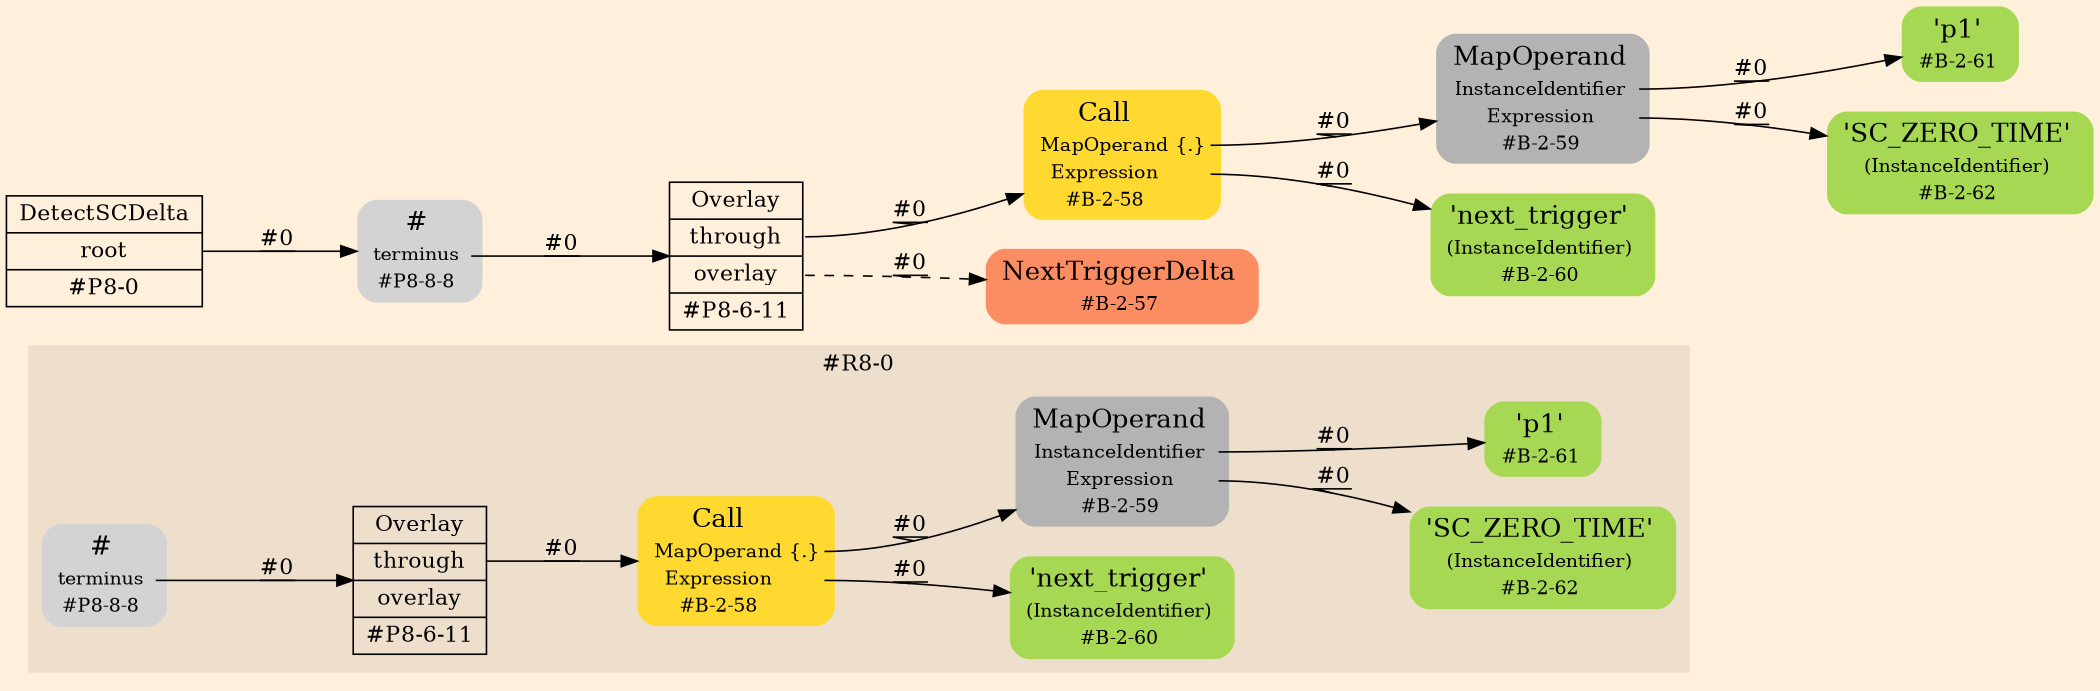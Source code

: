 digraph Inferno {
graph [
    rankdir = "LR"
    ranksep = 1.0
    size = "14,20"
    bgcolor = antiquewhite1
    color = black
    fontcolor = black
];
node [
];
// -------------------- figure #R8-0 --------------------
subgraph "cluster#R8-0" {
    label = "#R8-0"
    style = "filled"
    color = antiquewhite2
    "#R8-0/#B-2-59" [
        shape = "plaintext"
        fillcolor = "/set28/8"
        label = <<TABLE BORDER="0" CELLBORDER="0" CELLSPACING="0">
         <TR><TD><FONT POINT-SIZE="16.0">MapOperand</FONT></TD><TD></TD></TR>
         <TR><TD>InstanceIdentifier</TD><TD PORT="port0"></TD></TR>
         <TR><TD>Expression</TD><TD PORT="port1"></TD></TR>
         <TR><TD>#B-2-59</TD><TD PORT="port2"></TD></TR>
        </TABLE>>
        style = "rounded,filled"
        fontsize = "12"
    ];
    
    "#R8-0/#P8-6-11" [
        shape = "record"
        fillcolor = antiquewhite2
        label = "<fixed> Overlay | <port0> through | <port1> overlay | <port2> #P8-6-11"
        style = "filled"
        fontsize = "14"
        color = black
        fontcolor = black
    ];
    
    "#R8-0/#P8-8-8" [
        shape = "plaintext"
        label = <<TABLE BORDER="0" CELLBORDER="0" CELLSPACING="0">
         <TR><TD><FONT POINT-SIZE="16.0">#</FONT></TD><TD></TD></TR>
         <TR><TD>terminus</TD><TD PORT="port0"></TD></TR>
         <TR><TD>#P8-8-8</TD><TD PORT="port1"></TD></TR>
        </TABLE>>
        style = "rounded,filled"
        fontsize = "12"
    ];
    
    "#R8-0/#B-2-61" [
        shape = "plaintext"
        fillcolor = "/set28/5"
        label = <<TABLE BORDER="0" CELLBORDER="0" CELLSPACING="0">
         <TR><TD><FONT POINT-SIZE="16.0">'p1'</FONT></TD><TD></TD></TR>
         <TR><TD>#B-2-61</TD><TD PORT="port0"></TD></TR>
        </TABLE>>
        style = "rounded,filled"
        fontsize = "12"
    ];
    
    "#R8-0/#B-2-62" [
        shape = "plaintext"
        fillcolor = "/set28/5"
        label = <<TABLE BORDER="0" CELLBORDER="0" CELLSPACING="0">
         <TR><TD><FONT POINT-SIZE="16.0">'SC_ZERO_TIME'</FONT></TD><TD></TD></TR>
         <TR><TD>(InstanceIdentifier)</TD><TD PORT="port0"></TD></TR>
         <TR><TD>#B-2-62</TD><TD PORT="port1"></TD></TR>
        </TABLE>>
        style = "rounded,filled"
        fontsize = "12"
    ];
    
    "#R8-0/#B-2-60" [
        shape = "plaintext"
        fillcolor = "/set28/5"
        label = <<TABLE BORDER="0" CELLBORDER="0" CELLSPACING="0">
         <TR><TD><FONT POINT-SIZE="16.0">'next_trigger'</FONT></TD><TD></TD></TR>
         <TR><TD>(InstanceIdentifier)</TD><TD PORT="port0"></TD></TR>
         <TR><TD>#B-2-60</TD><TD PORT="port1"></TD></TR>
        </TABLE>>
        style = "rounded,filled"
        fontsize = "12"
    ];
    
    "#R8-0/#B-2-58" [
        shape = "plaintext"
        fillcolor = "/set28/6"
        label = <<TABLE BORDER="0" CELLBORDER="0" CELLSPACING="0">
         <TR><TD><FONT POINT-SIZE="16.0">Call</FONT></TD><TD></TD></TR>
         <TR><TD>MapOperand</TD><TD PORT="port0">{.}</TD></TR>
         <TR><TD>Expression</TD><TD PORT="port1"></TD></TR>
         <TR><TD>#B-2-58</TD><TD PORT="port2"></TD></TR>
        </TABLE>>
        style = "rounded,filled"
        fontsize = "12"
    ];
    
}


// -------------------- transformation figure --------------------
"CR#P8-0" [
    shape = "record"
    fillcolor = antiquewhite1
    label = "<fixed> DetectSCDelta | <port0> root | <port1> #P8-0"
    style = "filled"
    fontsize = "14"
    color = black
    fontcolor = black
];

"#P8-8-8" [
    shape = "plaintext"
    label = <<TABLE BORDER="0" CELLBORDER="0" CELLSPACING="0">
     <TR><TD><FONT POINT-SIZE="16.0">#</FONT></TD><TD></TD></TR>
     <TR><TD>terminus</TD><TD PORT="port0"></TD></TR>
     <TR><TD>#P8-8-8</TD><TD PORT="port1"></TD></TR>
    </TABLE>>
    style = "rounded,filled"
    fontsize = "12"
];

"#P8-6-11" [
    shape = "record"
    fillcolor = antiquewhite1
    label = "<fixed> Overlay | <port0> through | <port1> overlay | <port2> #P8-6-11"
    style = "filled"
    fontsize = "14"
    color = black
    fontcolor = black
];

"#B-2-58" [
    shape = "plaintext"
    fillcolor = "/set28/6"
    label = <<TABLE BORDER="0" CELLBORDER="0" CELLSPACING="0">
     <TR><TD><FONT POINT-SIZE="16.0">Call</FONT></TD><TD></TD></TR>
     <TR><TD>MapOperand</TD><TD PORT="port0">{.}</TD></TR>
     <TR><TD>Expression</TD><TD PORT="port1"></TD></TR>
     <TR><TD>#B-2-58</TD><TD PORT="port2"></TD></TR>
    </TABLE>>
    style = "rounded,filled"
    fontsize = "12"
];

"#B-2-59" [
    shape = "plaintext"
    fillcolor = "/set28/8"
    label = <<TABLE BORDER="0" CELLBORDER="0" CELLSPACING="0">
     <TR><TD><FONT POINT-SIZE="16.0">MapOperand</FONT></TD><TD></TD></TR>
     <TR><TD>InstanceIdentifier</TD><TD PORT="port0"></TD></TR>
     <TR><TD>Expression</TD><TD PORT="port1"></TD></TR>
     <TR><TD>#B-2-59</TD><TD PORT="port2"></TD></TR>
    </TABLE>>
    style = "rounded,filled"
    fontsize = "12"
];

"#B-2-61" [
    shape = "plaintext"
    fillcolor = "/set28/5"
    label = <<TABLE BORDER="0" CELLBORDER="0" CELLSPACING="0">
     <TR><TD><FONT POINT-SIZE="16.0">'p1'</FONT></TD><TD></TD></TR>
     <TR><TD>#B-2-61</TD><TD PORT="port0"></TD></TR>
    </TABLE>>
    style = "rounded,filled"
    fontsize = "12"
];

"#B-2-62" [
    shape = "plaintext"
    fillcolor = "/set28/5"
    label = <<TABLE BORDER="0" CELLBORDER="0" CELLSPACING="0">
     <TR><TD><FONT POINT-SIZE="16.0">'SC_ZERO_TIME'</FONT></TD><TD></TD></TR>
     <TR><TD>(InstanceIdentifier)</TD><TD PORT="port0"></TD></TR>
     <TR><TD>#B-2-62</TD><TD PORT="port1"></TD></TR>
    </TABLE>>
    style = "rounded,filled"
    fontsize = "12"
];

"#B-2-60" [
    shape = "plaintext"
    fillcolor = "/set28/5"
    label = <<TABLE BORDER="0" CELLBORDER="0" CELLSPACING="0">
     <TR><TD><FONT POINT-SIZE="16.0">'next_trigger'</FONT></TD><TD></TD></TR>
     <TR><TD>(InstanceIdentifier)</TD><TD PORT="port0"></TD></TR>
     <TR><TD>#B-2-60</TD><TD PORT="port1"></TD></TR>
    </TABLE>>
    style = "rounded,filled"
    fontsize = "12"
];

"#B-2-57" [
    shape = "plaintext"
    fillcolor = "/set28/2"
    label = <<TABLE BORDER="0" CELLBORDER="0" CELLSPACING="0">
     <TR><TD><FONT POINT-SIZE="16.0">NextTriggerDelta</FONT></TD><TD></TD></TR>
     <TR><TD>#B-2-57</TD><TD PORT="port0"></TD></TR>
    </TABLE>>
    style = "rounded,filled"
    fontsize = "12"
];



// -------------------- links --------------------
// links for block CR#P8-0
"CR#P8-0":port0 -> "#P8-8-8" [
    style="solid"
    label = "#0"
    decorate = true
    color = black
    fontcolor = black
];

// links for block #P8-8-8
"#P8-8-8":port0 -> "#P8-6-11" [
    style="solid"
    label = "#0"
    decorate = true
    color = black
    fontcolor = black
];

// links for block #P8-6-11
"#P8-6-11":port0 -> "#B-2-58" [
    style="solid"
    label = "#0"
    decorate = true
    color = black
    fontcolor = black
];

"#P8-6-11":port1 -> "#B-2-57" [
    style="dashed"
    label = "#0"
    decorate = true
    color = black
    fontcolor = black
];

// links for block #B-2-58
"#B-2-58":port0 -> "#B-2-59" [
    style="solid"
    label = "#0"
    decorate = true
    color = black
    fontcolor = black
];

"#B-2-58":port1 -> "#B-2-60" [
    style="solid"
    label = "#0"
    decorate = true
    color = black
    fontcolor = black
];

// links for block #B-2-59
"#B-2-59":port0 -> "#B-2-61" [
    style="solid"
    label = "#0"
    decorate = true
    color = black
    fontcolor = black
];

"#B-2-59":port1 -> "#B-2-62" [
    style="solid"
    label = "#0"
    decorate = true
    color = black
    fontcolor = black
];

// links for block #B-2-61
// links for block #B-2-62
// links for block #B-2-60
// links for block #B-2-57
// links for block #R8-0/#B-2-59
"#R8-0/#B-2-59":port0 -> "#R8-0/#B-2-61" [
    style="solid"
    label = "#0"
    decorate = true
    color = black
    fontcolor = black
];

"#R8-0/#B-2-59":port1 -> "#R8-0/#B-2-62" [
    style="solid"
    label = "#0"
    decorate = true
    color = black
    fontcolor = black
];

// links for block #R8-0/#P8-6-11
"#R8-0/#P8-6-11":port0 -> "#R8-0/#B-2-58" [
    style="solid"
    label = "#0"
    decorate = true
    color = black
    fontcolor = black
];

// links for block #R8-0/#P8-8-8
"#R8-0/#P8-8-8":port0 -> "#R8-0/#P8-6-11" [
    style="solid"
    label = "#0"
    decorate = true
    color = black
    fontcolor = black
];

// links for block #R8-0/#B-2-61
// links for block #R8-0/#B-2-62
// links for block #R8-0/#B-2-60
// links for block #R8-0/#B-2-58
"#R8-0/#B-2-58":port0 -> "#R8-0/#B-2-59" [
    style="solid"
    label = "#0"
    decorate = true
    color = black
    fontcolor = black
];

"#R8-0/#B-2-58":port1 -> "#R8-0/#B-2-60" [
    style="solid"
    label = "#0"
    decorate = true
    color = black
    fontcolor = black
];

}
